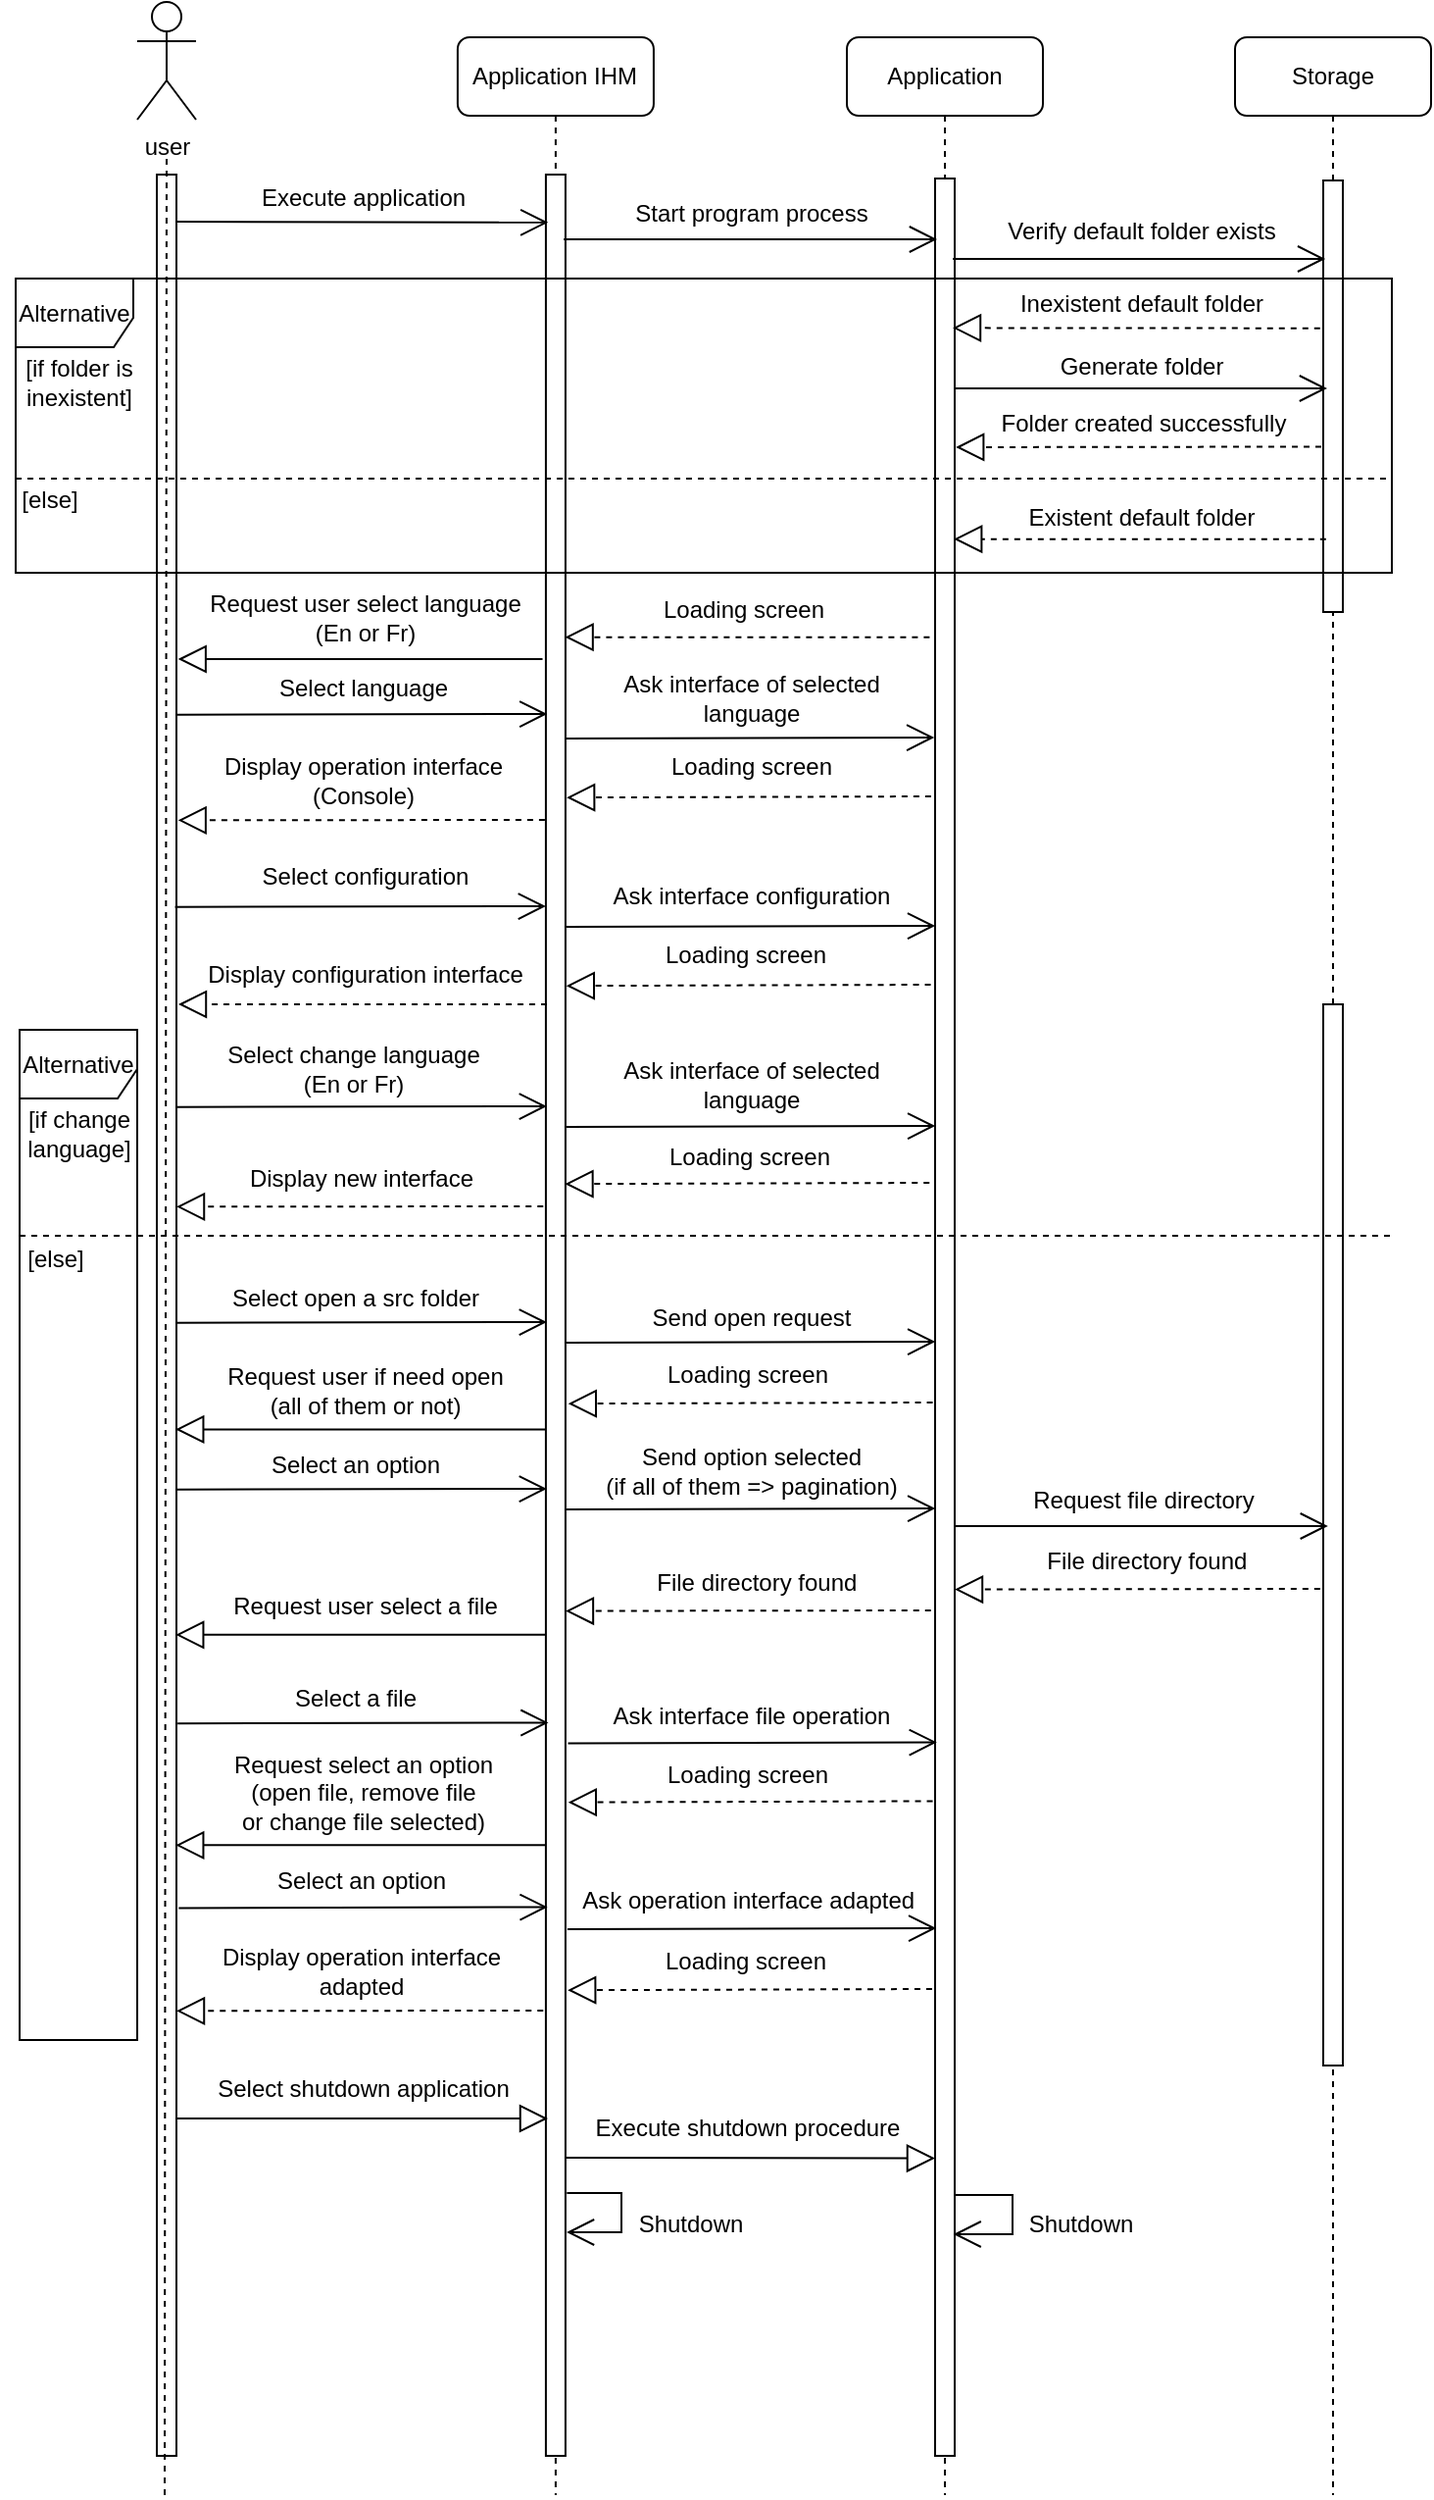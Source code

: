 <mxfile version="20.5.3" type="github">
  <diagram id="MyJDFgbNnC9lY3DK6d-x" name="Page-1">
    <mxGraphModel dx="665" dy="360" grid="1" gridSize="10" guides="1" tooltips="1" connect="1" arrows="1" fold="1" page="1" pageScale="1" pageWidth="413" pageHeight="291" math="0" shadow="0">
      <root>
        <mxCell id="0" />
        <mxCell id="1" parent="0" />
        <mxCell id="hzZ7OADZ9Wjstboydcab-127" value="&lt;span style=&quot;&quot;&gt;Application IHM&lt;/span&gt;" style="shape=umlLifeline;perimeter=lifelinePerimeter;whiteSpace=wrap;html=1;container=0;collapsible=0;recursiveResize=0;outlineConnect=0;rounded=1;" vertex="1" parent="1">
          <mxGeometry x="263.46" y="77" width="100" height="1253" as="geometry" />
        </mxCell>
        <mxCell id="hzZ7OADZ9Wjstboydcab-128" value="user" style="shape=umlActor;verticalLabelPosition=bottom;verticalAlign=top;html=1;rounded=1;" vertex="1" parent="1">
          <mxGeometry x="100" y="59" width="30" height="60" as="geometry" />
        </mxCell>
        <mxCell id="hzZ7OADZ9Wjstboydcab-129" value="&lt;span style=&quot;&quot;&gt;Application&lt;/span&gt;" style="shape=umlLifeline;perimeter=lifelinePerimeter;whiteSpace=wrap;html=1;container=0;collapsible=0;recursiveResize=0;outlineConnect=0;rounded=1;" vertex="1" parent="1">
          <mxGeometry x="462" y="77" width="100" height="1253" as="geometry" />
        </mxCell>
        <mxCell id="hzZ7OADZ9Wjstboydcab-130" value="&lt;span style=&quot;&quot;&gt;Storage&lt;/span&gt;" style="shape=umlLifeline;perimeter=lifelinePerimeter;whiteSpace=wrap;html=1;container=0;collapsible=0;recursiveResize=0;outlineConnect=0;rounded=1;" vertex="1" parent="1">
          <mxGeometry x="660" y="77" width="100" height="1253" as="geometry" />
        </mxCell>
        <mxCell id="hzZ7OADZ9Wjstboydcab-131" value="" style="html=1;points=[];perimeter=orthogonalPerimeter;rounded=0;glass=0;labelBackgroundColor=none;fillStyle=auto;" vertex="1" parent="1">
          <mxGeometry x="110" y="147" width="10" height="1163" as="geometry" />
        </mxCell>
        <mxCell id="hzZ7OADZ9Wjstboydcab-132" value="" style="html=1;points=[];perimeter=orthogonalPerimeter;rounded=0;glass=0;labelBackgroundColor=none;fillStyle=auto;" vertex="1" parent="1">
          <mxGeometry x="308.46" y="147" width="10" height="1163" as="geometry" />
        </mxCell>
        <mxCell id="hzZ7OADZ9Wjstboydcab-133" value="" style="html=1;points=[];perimeter=orthogonalPerimeter;rounded=0;glass=0;labelBackgroundColor=none;fillStyle=auto;" vertex="1" parent="1">
          <mxGeometry x="507" y="149" width="10" height="1161" as="geometry" />
        </mxCell>
        <mxCell id="hzZ7OADZ9Wjstboydcab-134" value="" style="html=1;points=[];perimeter=orthogonalPerimeter;rounded=0;glass=0;labelBackgroundColor=none;fillStyle=auto;" vertex="1" parent="1">
          <mxGeometry x="705" y="150" width="10" height="220" as="geometry" />
        </mxCell>
        <mxCell id="hzZ7OADZ9Wjstboydcab-135" value="" style="endArrow=none;dashed=1;html=1;rounded=1;" edge="1" parent="1">
          <mxGeometry width="50" height="50" relative="1" as="geometry">
            <mxPoint x="114" y="1330" as="sourcePoint" />
            <mxPoint x="115" y="137" as="targetPoint" />
          </mxGeometry>
        </mxCell>
        <mxCell id="hzZ7OADZ9Wjstboydcab-136" value="" style="html=1;points=[];perimeter=orthogonalPerimeter;rounded=0;glass=0;labelBackgroundColor=none;fillStyle=auto;" vertex="1" parent="1">
          <mxGeometry x="705" y="150" width="10" height="220" as="geometry" />
        </mxCell>
        <mxCell id="hzZ7OADZ9Wjstboydcab-137" value="" style="endArrow=block;dashed=1;endFill=0;endSize=12;html=1;rounded=1;exitX=-0.161;exitY=0.058;exitDx=0;exitDy=0;exitPerimeter=0;" edge="1" parent="1">
          <mxGeometry width="160" relative="1" as="geometry">
            <mxPoint x="703.39" y="225.35" as="sourcePoint" />
            <mxPoint x="516" y="225.17" as="targetPoint" />
          </mxGeometry>
        </mxCell>
        <mxCell id="hzZ7OADZ9Wjstboydcab-138" value="" style="endArrow=block;dashed=1;endFill=0;endSize=12;html=1;rounded=1;" edge="1" parent="1">
          <mxGeometry width="160" relative="1" as="geometry">
            <mxPoint x="504.21" y="382.82" as="sourcePoint" />
            <mxPoint x="318.29" y="382.82" as="targetPoint" />
          </mxGeometry>
        </mxCell>
        <mxCell id="hzZ7OADZ9Wjstboydcab-139" value="" style="endArrow=open;endFill=1;endSize=12;html=1;rounded=1;targetPerimeterSpacing=-4;sourcePerimeterSpacing=3;" edge="1" parent="1">
          <mxGeometry width="160" relative="1" as="geometry">
            <mxPoint x="517.0" y="256.0" as="sourcePoint" />
            <mxPoint x="707.0" y="256.0" as="targetPoint" />
          </mxGeometry>
        </mxCell>
        <mxCell id="hzZ7OADZ9Wjstboydcab-140" value="" style="endArrow=block;dashed=1;endFill=0;endSize=12;html=1;rounded=1;targetPerimeterSpacing=-4;sourcePerimeterSpacing=3;" edge="1" parent="1">
          <mxGeometry width="160" relative="1" as="geometry">
            <mxPoint x="706.42" y="332.83" as="sourcePoint" />
            <mxPoint x="516.587" y="332.83" as="targetPoint" />
          </mxGeometry>
        </mxCell>
        <mxCell id="hzZ7OADZ9Wjstboydcab-141" value="Execute application" style="text;html=1;align=center;verticalAlign=middle;resizable=0;points=[];autosize=1;strokeColor=none;fillColor=none;rounded=1;" vertex="1" parent="1">
          <mxGeometry x="150" y="144" width="130" height="30" as="geometry" />
        </mxCell>
        <mxCell id="hzZ7OADZ9Wjstboydcab-142" value="" style="endArrow=open;endFill=1;endSize=12;html=1;rounded=1;entryX=0.118;entryY=0.021;entryDx=0;entryDy=0;entryPerimeter=0;" edge="1" parent="1">
          <mxGeometry width="160" relative="1" as="geometry">
            <mxPoint x="120" y="171.0" as="sourcePoint" />
            <mxPoint x="309.64" y="171.423" as="targetPoint" />
          </mxGeometry>
        </mxCell>
        <mxCell id="hzZ7OADZ9Wjstboydcab-143" value="Start program process" style="text;html=1;align=center;verticalAlign=middle;resizable=0;points=[];autosize=1;strokeColor=none;fillColor=none;rounded=1;" vertex="1" parent="1">
          <mxGeometry x="343" y="152" width="140" height="30" as="geometry" />
        </mxCell>
        <mxCell id="hzZ7OADZ9Wjstboydcab-144" value="" style="endArrow=open;endFill=1;endSize=12;html=1;rounded=1;exitX=0.913;exitY=0.022;exitDx=0;exitDy=0;exitPerimeter=0;" edge="1" parent="1">
          <mxGeometry width="160" relative="1" as="geometry">
            <mxPoint x="317.59" y="180.016" as="sourcePoint" />
            <mxPoint x="508" y="180.0" as="targetPoint" />
          </mxGeometry>
        </mxCell>
        <mxCell id="hzZ7OADZ9Wjstboydcab-145" value="" style="endArrow=block;dashed=1;endFill=0;endSize=12;html=1;rounded=1;exitX=-0.125;exitY=0.144;exitDx=0;exitDy=0;exitPerimeter=0;" edge="1" parent="1">
          <mxGeometry width="160" relative="1" as="geometry">
            <mxPoint x="307.95" y="476.002" as="sourcePoint" />
            <mxPoint x="120.827" y="476.17" as="targetPoint" />
          </mxGeometry>
        </mxCell>
        <mxCell id="hzZ7OADZ9Wjstboydcab-146" value="Verify default folder exists" style="text;html=1;align=center;verticalAlign=middle;resizable=0;points=[];autosize=1;strokeColor=none;fillColor=none;rounded=1;" vertex="1" parent="1">
          <mxGeometry x="531.5" y="161" width="160" height="30" as="geometry" />
        </mxCell>
        <mxCell id="hzZ7OADZ9Wjstboydcab-147" value="Alternative" style="shape=umlFrame;whiteSpace=wrap;html=1;width=60;height=35;" vertex="1" parent="1">
          <mxGeometry x="38" y="200" width="702" height="150" as="geometry" />
        </mxCell>
        <mxCell id="hzZ7OADZ9Wjstboydcab-148" value="Loading screen" style="text;html=1;align=center;verticalAlign=middle;resizable=0;points=[];autosize=1;strokeColor=none;fillColor=none;rounded=1;" vertex="1" parent="1">
          <mxGeometry x="354.0" y="354" width="110" height="30" as="geometry" />
        </mxCell>
        <mxCell id="hzZ7OADZ9Wjstboydcab-149" value="[if folder is &lt;br&gt;inexistent]" style="text;html=1;align=center;verticalAlign=middle;resizable=0;points=[];autosize=1;strokeColor=none;fillColor=none;" vertex="1" parent="1">
          <mxGeometry x="30" y="233" width="80" height="40" as="geometry" />
        </mxCell>
        <mxCell id="hzZ7OADZ9Wjstboydcab-150" value="[else]" style="text;html=1;align=center;verticalAlign=middle;resizable=0;points=[];autosize=1;strokeColor=none;fillColor=none;" vertex="1" parent="1">
          <mxGeometry x="30" y="298" width="50" height="30" as="geometry" />
        </mxCell>
        <mxCell id="hzZ7OADZ9Wjstboydcab-151" value="Inexistent default folder" style="text;html=1;align=center;verticalAlign=middle;resizable=0;points=[];autosize=1;strokeColor=none;fillColor=none;rounded=1;" vertex="1" parent="1">
          <mxGeometry x="537.0" y="198.17" width="150" height="30" as="geometry" />
        </mxCell>
        <mxCell id="hzZ7OADZ9Wjstboydcab-152" value="" style="line;strokeWidth=1;fillColor=none;align=left;verticalAlign=middle;spacingTop=-1;spacingLeft=3;spacingRight=3;rotatable=0;labelPosition=right;points=[];portConstraint=eastwest;dashed=1;" vertex="1" parent="1">
          <mxGeometry x="38" y="298" width="700" height="8" as="geometry" />
        </mxCell>
        <mxCell id="hzZ7OADZ9Wjstboydcab-153" value="Generate folder" style="text;html=1;align=center;verticalAlign=middle;resizable=0;points=[];autosize=1;strokeColor=none;fillColor=none;rounded=1;" vertex="1" parent="1">
          <mxGeometry x="557.42" y="230" width="110" height="30" as="geometry" />
        </mxCell>
        <mxCell id="hzZ7OADZ9Wjstboydcab-154" value="Existent default folder" style="text;html=1;align=center;verticalAlign=middle;resizable=0;points=[];autosize=1;strokeColor=none;fillColor=none;rounded=1;" vertex="1" parent="1">
          <mxGeometry x="541.5" y="307" width="140" height="30" as="geometry" />
        </mxCell>
        <mxCell id="hzZ7OADZ9Wjstboydcab-155" value="Display operation interface&lt;br&gt;(Console)" style="text;html=1;align=center;verticalAlign=middle;resizable=0;points=[];autosize=1;strokeColor=none;fillColor=none;rounded=1;" vertex="1" parent="1">
          <mxGeometry x="130" y="436" width="170" height="40" as="geometry" />
        </mxCell>
        <mxCell id="hzZ7OADZ9Wjstboydcab-156" value="" style="endArrow=open;endFill=1;endSize=12;html=1;rounded=1;targetPerimeterSpacing=-4;sourcePerimeterSpacing=3;" edge="1" parent="1">
          <mxGeometry width="160" relative="1" as="geometry">
            <mxPoint x="516.08" y="190" as="sourcePoint" />
            <mxPoint x="706.08" y="190" as="targetPoint" />
          </mxGeometry>
        </mxCell>
        <mxCell id="hzZ7OADZ9Wjstboydcab-157" value="" style="endArrow=block;dashed=1;endFill=0;endSize=12;html=1;rounded=1;targetPerimeterSpacing=-4;sourcePerimeterSpacing=3;exitX=-0.099;exitY=0.603;exitDx=0;exitDy=0;exitPerimeter=0;" edge="1" parent="1">
          <mxGeometry width="160" relative="1" as="geometry">
            <mxPoint x="704.01" y="285.72" as="sourcePoint" />
            <mxPoint x="517.587" y="286" as="targetPoint" />
          </mxGeometry>
        </mxCell>
        <mxCell id="hzZ7OADZ9Wjstboydcab-158" value="Folder created successfully" style="text;html=1;align=center;verticalAlign=middle;resizable=0;points=[];autosize=1;strokeColor=none;fillColor=none;rounded=1;" vertex="1" parent="1">
          <mxGeometry x="527.5" y="259.0" width="170" height="30" as="geometry" />
        </mxCell>
        <mxCell id="hzZ7OADZ9Wjstboydcab-159" value="Request user select language&lt;br&gt;(En or Fr)" style="text;html=1;align=center;verticalAlign=middle;resizable=0;points=[];autosize=1;strokeColor=none;fillColor=none;rounded=1;" vertex="1" parent="1">
          <mxGeometry x="125.83" y="353" width="180" height="40" as="geometry" />
        </mxCell>
        <mxCell id="hzZ7OADZ9Wjstboydcab-160" value="" style="endArrow=block;endFill=0;endSize=12;html=1;rounded=1;" edge="1" parent="1">
          <mxGeometry width="160" relative="1" as="geometry">
            <mxPoint x="306.75" y="394.0" as="sourcePoint" />
            <mxPoint x="120.83" y="394.0" as="targetPoint" />
          </mxGeometry>
        </mxCell>
        <mxCell id="hzZ7OADZ9Wjstboydcab-161" value="Select language" style="text;html=1;align=center;verticalAlign=middle;resizable=0;points=[];autosize=1;strokeColor=none;fillColor=none;rounded=1;" vertex="1" parent="1">
          <mxGeometry x="160" y="394" width="110" height="30" as="geometry" />
        </mxCell>
        <mxCell id="hzZ7OADZ9Wjstboydcab-162" value="" style="endArrow=open;endFill=1;endSize=12;html=1;rounded=1;entryX=0.071;entryY=0.165;entryDx=0;entryDy=0;entryPerimeter=0;" edge="1" parent="1">
          <mxGeometry width="160" relative="1" as="geometry">
            <mxPoint x="120" y="422.38" as="sourcePoint" />
            <mxPoint x="309.17" y="422" as="targetPoint" />
          </mxGeometry>
        </mxCell>
        <mxCell id="hzZ7OADZ9Wjstboydcab-163" value="Loading screen" style="text;html=1;align=center;verticalAlign=middle;resizable=0;points=[];autosize=1;strokeColor=none;fillColor=none;rounded=1;" vertex="1" parent="1">
          <mxGeometry x="357.83" y="434" width="110" height="30" as="geometry" />
        </mxCell>
        <mxCell id="hzZ7OADZ9Wjstboydcab-164" value="" style="endArrow=block;dashed=1;endFill=0;endSize=12;html=1;rounded=1;exitX=-0.211;exitY=0.186;exitDx=0;exitDy=0;exitPerimeter=0;" edge="1" parent="1">
          <mxGeometry width="160" relative="1" as="geometry">
            <mxPoint x="504.95" y="463.998" as="sourcePoint" />
            <mxPoint x="319.06" y="464.59" as="targetPoint" />
          </mxGeometry>
        </mxCell>
        <mxCell id="hzZ7OADZ9Wjstboydcab-165" value="" style="endArrow=open;endFill=1;endSize=12;html=1;rounded=1;entryX=-0.083;entryY=0.173;entryDx=0;entryDy=0;entryPerimeter=0;" edge="1" parent="1">
          <mxGeometry width="160" relative="1" as="geometry">
            <mxPoint x="318.46" y="434.56" as="sourcePoint" />
            <mxPoint x="506.63" y="434.004" as="targetPoint" />
          </mxGeometry>
        </mxCell>
        <mxCell id="hzZ7OADZ9Wjstboydcab-166" value="Ask interface of selected &lt;br&gt;language" style="text;html=1;align=center;verticalAlign=middle;resizable=0;points=[];autosize=1;strokeColor=none;fillColor=none;rounded=1;" vertex="1" parent="1">
          <mxGeometry x="337.83" y="394" width="150" height="40" as="geometry" />
        </mxCell>
        <mxCell id="hzZ7OADZ9Wjstboydcab-175" value="Loading screen" style="text;html=1;align=center;verticalAlign=middle;resizable=0;points=[];autosize=1;strokeColor=none;fillColor=none;rounded=1;" vertex="1" parent="1">
          <mxGeometry x="355.25" y="530" width="110" height="30" as="geometry" />
        </mxCell>
        <mxCell id="hzZ7OADZ9Wjstboydcab-176" value="" style="endArrow=block;dashed=1;endFill=0;endSize=12;html=1;rounded=1;exitX=-0.211;exitY=0.186;exitDx=0;exitDy=0;exitPerimeter=0;" edge="1" parent="1">
          <mxGeometry width="160" relative="1" as="geometry">
            <mxPoint x="504.78" y="559.998" as="sourcePoint" />
            <mxPoint x="318.89" y="560.59" as="targetPoint" />
          </mxGeometry>
        </mxCell>
        <mxCell id="hzZ7OADZ9Wjstboydcab-177" value="Select configuration" style="text;html=1;align=center;verticalAlign=middle;resizable=0;points=[];autosize=1;strokeColor=none;fillColor=none;rounded=1;" vertex="1" parent="1">
          <mxGeometry x="150.83" y="490" width="130" height="30" as="geometry" />
        </mxCell>
        <mxCell id="hzZ7OADZ9Wjstboydcab-178" value="" style="endArrow=open;endFill=1;endSize=12;html=1;rounded=1;entryX=0.071;entryY=0.165;entryDx=0;entryDy=0;entryPerimeter=0;" edge="1" parent="1">
          <mxGeometry width="160" relative="1" as="geometry">
            <mxPoint x="119.29" y="520.38" as="sourcePoint" />
            <mxPoint x="308.46" y="520" as="targetPoint" />
          </mxGeometry>
        </mxCell>
        <mxCell id="hzZ7OADZ9Wjstboydcab-179" value="Display configuration&amp;nbsp;interface" style="text;html=1;align=center;verticalAlign=middle;resizable=0;points=[];autosize=1;strokeColor=none;fillColor=none;rounded=1;" vertex="1" parent="1">
          <mxGeometry x="125.83" y="540" width="180" height="30" as="geometry" />
        </mxCell>
        <mxCell id="hzZ7OADZ9Wjstboydcab-180" value="" style="endArrow=block;dashed=1;endFill=0;endSize=12;html=1;rounded=1;" edge="1" parent="1">
          <mxGeometry width="160" relative="1" as="geometry">
            <mxPoint x="309" y="570" as="sourcePoint" />
            <mxPoint x="120.987" y="570" as="targetPoint" />
          </mxGeometry>
        </mxCell>
        <mxCell id="hzZ7OADZ9Wjstboydcab-181" value="" style="endArrow=open;endFill=1;endSize=12;html=1;rounded=1;entryX=-0.083;entryY=0.173;entryDx=0;entryDy=0;entryPerimeter=0;" edge="1" parent="1">
          <mxGeometry width="160" relative="1" as="geometry">
            <mxPoint x="318.91" y="530.56" as="sourcePoint" />
            <mxPoint x="507.08" y="530.004" as="targetPoint" />
          </mxGeometry>
        </mxCell>
        <mxCell id="hzZ7OADZ9Wjstboydcab-182" value="Ask interface configuration" style="text;html=1;align=center;verticalAlign=middle;resizable=0;points=[];autosize=1;strokeColor=none;fillColor=none;rounded=1;" vertex="1" parent="1">
          <mxGeometry x="332.83" y="500" width="160" height="30" as="geometry" />
        </mxCell>
        <mxCell id="hzZ7OADZ9Wjstboydcab-183" value="" style="endArrow=block;endFill=0;endSize=12;html=1;rounded=1;entryX=-0.002;entryY=0.916;entryDx=0;entryDy=0;entryPerimeter=0;" edge="1" parent="1">
          <mxGeometry width="160" relative="1" as="geometry">
            <mxPoint x="318.25" y="1158.0" as="sourcePoint" />
            <mxPoint x="506.98" y="1158.276" as="targetPoint" />
          </mxGeometry>
        </mxCell>
        <mxCell id="hzZ7OADZ9Wjstboydcab-184" value="" style="endArrow=block;endFill=0;endSize=12;html=1;rounded=1;" edge="1" parent="1">
          <mxGeometry width="160" relative="1" as="geometry">
            <mxPoint x="120.0" y="1138.0" as="sourcePoint" />
            <mxPoint x="309.5" y="1138.0" as="targetPoint" />
          </mxGeometry>
        </mxCell>
        <mxCell id="hzZ7OADZ9Wjstboydcab-185" value="Execute shutdown procedure" style="text;html=1;align=center;verticalAlign=middle;resizable=0;points=[];autosize=1;strokeColor=none;fillColor=none;rounded=1;" vertex="1" parent="1">
          <mxGeometry x="321.25" y="1128" width="180" height="30" as="geometry" />
        </mxCell>
        <mxCell id="hzZ7OADZ9Wjstboydcab-186" value="Shutdown" style="text;html=1;align=center;verticalAlign=middle;resizable=0;points=[];autosize=1;strokeColor=none;fillColor=none;rounded=1;" vertex="1" parent="1">
          <mxGeometry x="342.41" y="1177" width="80" height="30" as="geometry" />
        </mxCell>
        <mxCell id="hzZ7OADZ9Wjstboydcab-187" value="" style="endArrow=open;endFill=1;endSize=12;html=1;rounded=0;" edge="1" parent="1">
          <mxGeometry width="160" relative="1" as="geometry">
            <mxPoint x="516.5" y="1177" as="sourcePoint" />
            <mxPoint x="516.31" y="1197" as="targetPoint" />
            <Array as="points">
              <mxPoint x="546.5" y="1177" />
              <mxPoint x="546.5" y="1197" />
            </Array>
          </mxGeometry>
        </mxCell>
        <mxCell id="hzZ7OADZ9Wjstboydcab-188" value="Shutdown" style="text;html=1;align=center;verticalAlign=middle;resizable=0;points=[];autosize=1;strokeColor=none;fillColor=none;rounded=1;" vertex="1" parent="1">
          <mxGeometry x="541.08" y="1177" width="80" height="30" as="geometry" />
        </mxCell>
        <mxCell id="hzZ7OADZ9Wjstboydcab-189" value="Select shutdown application" style="text;html=1;align=center;verticalAlign=middle;resizable=0;points=[];autosize=1;strokeColor=none;fillColor=none;rounded=1;" vertex="1" parent="1">
          <mxGeometry x="130" y="1108" width="170" height="30" as="geometry" />
        </mxCell>
        <mxCell id="hzZ7OADZ9Wjstboydcab-190" value="" style="endArrow=open;endFill=1;endSize=12;html=1;rounded=0;" edge="1" parent="1">
          <mxGeometry width="160" relative="1" as="geometry">
            <mxPoint x="319.17" y="1176.0" as="sourcePoint" />
            <mxPoint x="319.003" y="1196.0" as="targetPoint" />
            <Array as="points">
              <mxPoint x="347" y="1176" />
              <mxPoint x="347" y="1196" />
            </Array>
          </mxGeometry>
        </mxCell>
        <mxCell id="hzZ7OADZ9Wjstboydcab-191" value="" style="html=1;points=[];perimeter=orthogonalPerimeter;rounded=0;glass=0;labelBackgroundColor=none;fillStyle=auto;" vertex="1" parent="1">
          <mxGeometry x="705" y="570" width="10" height="541" as="geometry" />
        </mxCell>
        <mxCell id="hzZ7OADZ9Wjstboydcab-193" value="Alternative" style="shape=umlFrame;whiteSpace=wrap;html=1;width=60;height=35;" vertex="1" parent="1">
          <mxGeometry x="40" y="583" width="60" height="515" as="geometry" />
        </mxCell>
        <mxCell id="hzZ7OADZ9Wjstboydcab-194" value="" style="line;strokeWidth=1;fillColor=none;align=left;verticalAlign=middle;spacingTop=-1;spacingLeft=3;spacingRight=3;rotatable=0;labelPosition=right;points=[];portConstraint=eastwest;dashed=1;" vertex="1" parent="1">
          <mxGeometry x="40" y="684" width="700" height="8" as="geometry" />
        </mxCell>
        <mxCell id="hzZ7OADZ9Wjstboydcab-198" value="Select change language&lt;br&gt;(En or Fr)" style="text;html=1;align=center;verticalAlign=middle;resizable=0;points=[];autosize=1;strokeColor=none;fillColor=none;rounded=1;" vertex="1" parent="1">
          <mxGeometry x="135" y="583" width="150" height="40" as="geometry" />
        </mxCell>
        <mxCell id="hzZ7OADZ9Wjstboydcab-199" value="" style="endArrow=open;endFill=1;endSize=12;html=1;rounded=1;entryX=0.071;entryY=0.165;entryDx=0;entryDy=0;entryPerimeter=0;" edge="1" parent="1">
          <mxGeometry width="160" relative="1" as="geometry">
            <mxPoint x="119.79" y="622.38" as="sourcePoint" />
            <mxPoint x="308.96" y="622" as="targetPoint" />
          </mxGeometry>
        </mxCell>
        <mxCell id="hzZ7OADZ9Wjstboydcab-202" value="" style="endArrow=open;endFill=1;endSize=12;html=1;rounded=1;entryX=-0.083;entryY=0.173;entryDx=0;entryDy=0;entryPerimeter=0;" edge="1" parent="1">
          <mxGeometry width="160" relative="1" as="geometry">
            <mxPoint x="318.96" y="632.56" as="sourcePoint" />
            <mxPoint x="507.13" y="632.004" as="targetPoint" />
          </mxGeometry>
        </mxCell>
        <mxCell id="hzZ7OADZ9Wjstboydcab-206" value="Select open a src folder" style="text;html=1;align=center;verticalAlign=middle;resizable=0;points=[];autosize=1;strokeColor=none;fillColor=none;rounded=1;" vertex="1" parent="1">
          <mxGeometry x="135.5" y="705" width="150" height="30" as="geometry" />
        </mxCell>
        <mxCell id="hzZ7OADZ9Wjstboydcab-207" value="" style="endArrow=open;endFill=1;endSize=12;html=1;rounded=1;entryX=0.071;entryY=0.165;entryDx=0;entryDy=0;entryPerimeter=0;" edge="1" parent="1">
          <mxGeometry width="160" relative="1" as="geometry">
            <mxPoint x="119.79" y="732.38" as="sourcePoint" />
            <mxPoint x="308.96" y="732" as="targetPoint" />
          </mxGeometry>
        </mxCell>
        <mxCell id="hzZ7OADZ9Wjstboydcab-208" value="Request user if need open&lt;br&gt;(all of them or not)" style="text;html=1;align=center;verticalAlign=middle;resizable=0;points=[];autosize=1;strokeColor=none;fillColor=none;rounded=1;" vertex="1" parent="1">
          <mxGeometry x="136.08" y="747" width="160" height="40" as="geometry" />
        </mxCell>
        <mxCell id="hzZ7OADZ9Wjstboydcab-209" value="" style="endArrow=block;endFill=0;endSize=12;html=1;rounded=1;" edge="1" parent="1">
          <mxGeometry width="160" relative="1" as="geometry">
            <mxPoint x="308.46" y="786.7" as="sourcePoint" />
            <mxPoint x="119.607" y="786.7" as="targetPoint" />
          </mxGeometry>
        </mxCell>
        <mxCell id="hzZ7OADZ9Wjstboydcab-210" value="" style="endArrow=open;endFill=1;endSize=12;html=1;rounded=1;entryX=-0.083;entryY=0.173;entryDx=0;entryDy=0;entryPerimeter=0;" edge="1" parent="1">
          <mxGeometry width="160" relative="1" as="geometry">
            <mxPoint x="318.96" y="742.56" as="sourcePoint" />
            <mxPoint x="507.13" y="742.004" as="targetPoint" />
          </mxGeometry>
        </mxCell>
        <mxCell id="hzZ7OADZ9Wjstboydcab-211" value="Send open request" style="text;html=1;align=center;verticalAlign=middle;resizable=0;points=[];autosize=1;strokeColor=none;fillColor=none;rounded=1;" vertex="1" parent="1">
          <mxGeometry x="353.33" y="714.5" width="120" height="30" as="geometry" />
        </mxCell>
        <mxCell id="hzZ7OADZ9Wjstboydcab-212" value="Loading screen" style="text;html=1;align=center;verticalAlign=middle;resizable=0;points=[];autosize=1;strokeColor=none;fillColor=none;rounded=1;" vertex="1" parent="1">
          <mxGeometry x="355.58" y="744" width="110" height="30" as="geometry" />
        </mxCell>
        <mxCell id="hzZ7OADZ9Wjstboydcab-213" value="" style="endArrow=block;dashed=1;endFill=0;endSize=12;html=1;rounded=1;exitX=-0.211;exitY=0.186;exitDx=0;exitDy=0;exitPerimeter=0;" edge="1" parent="1">
          <mxGeometry width="160" relative="1" as="geometry">
            <mxPoint x="505.78" y="772.998" as="sourcePoint" />
            <mxPoint x="319.89" y="773.59" as="targetPoint" />
          </mxGeometry>
        </mxCell>
        <mxCell id="hzZ7OADZ9Wjstboydcab-214" value="Select an option" style="text;html=1;align=center;verticalAlign=middle;resizable=0;points=[];autosize=1;strokeColor=none;fillColor=none;rounded=1;" vertex="1" parent="1">
          <mxGeometry x="155.5" y="790" width="110" height="30" as="geometry" />
        </mxCell>
        <mxCell id="hzZ7OADZ9Wjstboydcab-215" value="" style="endArrow=open;endFill=1;endSize=12;html=1;rounded=1;entryX=0.071;entryY=0.165;entryDx=0;entryDy=0;entryPerimeter=0;" edge="1" parent="1">
          <mxGeometry width="160" relative="1" as="geometry">
            <mxPoint x="119.79" y="817.38" as="sourcePoint" />
            <mxPoint x="308.96" y="817" as="targetPoint" />
          </mxGeometry>
        </mxCell>
        <mxCell id="hzZ7OADZ9Wjstboydcab-216" value="Request user select a file" style="text;html=1;align=center;verticalAlign=middle;resizable=0;points=[];autosize=1;strokeColor=none;fillColor=none;rounded=1;" vertex="1" parent="1">
          <mxGeometry x="136.08" y="861.73" width="160" height="30" as="geometry" />
        </mxCell>
        <mxCell id="hzZ7OADZ9Wjstboydcab-217" value="" style="endArrow=block;endFill=0;endSize=12;html=1;rounded=1;" edge="1" parent="1">
          <mxGeometry width="160" relative="1" as="geometry">
            <mxPoint x="308.46" y="891.43" as="sourcePoint" />
            <mxPoint x="119.607" y="891.43" as="targetPoint" />
          </mxGeometry>
        </mxCell>
        <mxCell id="hzZ7OADZ9Wjstboydcab-218" value="" style="endArrow=open;endFill=1;endSize=12;html=1;rounded=1;entryX=-0.083;entryY=0.173;entryDx=0;entryDy=0;entryPerimeter=0;" edge="1" parent="1">
          <mxGeometry width="160" relative="1" as="geometry">
            <mxPoint x="318.96" y="827.56" as="sourcePoint" />
            <mxPoint x="507.13" y="827.004" as="targetPoint" />
          </mxGeometry>
        </mxCell>
        <mxCell id="hzZ7OADZ9Wjstboydcab-219" value="Send option selected&lt;br&gt;(if all of them =&amp;gt; pagination)" style="text;html=1;align=center;verticalAlign=middle;resizable=0;points=[];autosize=1;strokeColor=none;fillColor=none;rounded=1;" vertex="1" parent="1">
          <mxGeometry x="328.33" y="787.5" width="170" height="40" as="geometry" />
        </mxCell>
        <mxCell id="hzZ7OADZ9Wjstboydcab-220" value="" style="endArrow=open;endFill=1;endSize=12;html=1;rounded=1;targetPerimeterSpacing=-4;sourcePerimeterSpacing=3;" edge="1" parent="1">
          <mxGeometry width="160" relative="1" as="geometry">
            <mxPoint x="517.42" y="836" as="sourcePoint" />
            <mxPoint x="707.42" y="836" as="targetPoint" />
          </mxGeometry>
        </mxCell>
        <mxCell id="hzZ7OADZ9Wjstboydcab-221" value="Request file directory" style="text;html=1;align=center;verticalAlign=middle;resizable=0;points=[];autosize=1;strokeColor=none;fillColor=none;rounded=1;" vertex="1" parent="1">
          <mxGeometry x="542.84" y="808" width="140" height="30" as="geometry" />
        </mxCell>
        <mxCell id="hzZ7OADZ9Wjstboydcab-222" value="" style="endArrow=block;dashed=1;endFill=0;endSize=12;html=1;rounded=1;targetPerimeterSpacing=-4;sourcePerimeterSpacing=3;exitX=-0.099;exitY=0.603;exitDx=0;exitDy=0;exitPerimeter=0;" edge="1" parent="1">
          <mxGeometry width="160" relative="1" as="geometry">
            <mxPoint x="703.42" y="868.0" as="sourcePoint" />
            <mxPoint x="516.997" y="868.28" as="targetPoint" />
          </mxGeometry>
        </mxCell>
        <mxCell id="hzZ7OADZ9Wjstboydcab-223" value="&amp;nbsp;File directory found&lt;br&gt;" style="text;html=1;align=center;verticalAlign=middle;resizable=0;points=[];autosize=1;strokeColor=none;fillColor=none;rounded=1;" vertex="1" parent="1">
          <mxGeometry x="547.84" y="839" width="130" height="30" as="geometry" />
        </mxCell>
        <mxCell id="hzZ7OADZ9Wjstboydcab-224" value="" style="endArrow=block;dashed=1;endFill=0;endSize=12;html=1;rounded=1;targetPerimeterSpacing=-4;sourcePerimeterSpacing=3;exitX=-0.099;exitY=0.603;exitDx=0;exitDy=0;exitPerimeter=0;" edge="1" parent="1">
          <mxGeometry width="160" relative="1" as="geometry">
            <mxPoint x="504.88" y="879" as="sourcePoint" />
            <mxPoint x="318.457" y="879.28" as="targetPoint" />
          </mxGeometry>
        </mxCell>
        <mxCell id="hzZ7OADZ9Wjstboydcab-225" value="&amp;nbsp;File directory found&lt;br&gt;" style="text;html=1;align=center;verticalAlign=middle;resizable=0;points=[];autosize=1;strokeColor=none;fillColor=none;rounded=1;" vertex="1" parent="1">
          <mxGeometry x="349.3" y="850" width="130" height="30" as="geometry" />
        </mxCell>
        <mxCell id="hzZ7OADZ9Wjstboydcab-226" value="Select a file" style="text;html=1;align=center;verticalAlign=middle;resizable=0;points=[];autosize=1;strokeColor=none;fillColor=none;rounded=1;" vertex="1" parent="1">
          <mxGeometry x="166.29" y="909.23" width="90" height="30" as="geometry" />
        </mxCell>
        <mxCell id="hzZ7OADZ9Wjstboydcab-227" value="" style="endArrow=open;endFill=1;endSize=12;html=1;rounded=1;entryX=0.071;entryY=0.165;entryDx=0;entryDy=0;entryPerimeter=0;" edge="1" parent="1">
          <mxGeometry width="160" relative="1" as="geometry">
            <mxPoint x="120.58" y="936.61" as="sourcePoint" />
            <mxPoint x="309.75" y="936.23" as="targetPoint" />
          </mxGeometry>
        </mxCell>
        <mxCell id="hzZ7OADZ9Wjstboydcab-228" value="" style="endArrow=open;endFill=1;endSize=12;html=1;rounded=1;entryX=-0.083;entryY=0.173;entryDx=0;entryDy=0;entryPerimeter=0;" edge="1" parent="1">
          <mxGeometry width="160" relative="1" as="geometry">
            <mxPoint x="319.75" y="946.79" as="sourcePoint" />
            <mxPoint x="507.92" y="946.234" as="targetPoint" />
          </mxGeometry>
        </mxCell>
        <mxCell id="hzZ7OADZ9Wjstboydcab-229" value="Ask interface file operation" style="text;html=1;align=center;verticalAlign=middle;resizable=0;points=[];autosize=1;strokeColor=none;fillColor=none;rounded=1;" vertex="1" parent="1">
          <mxGeometry x="332.83" y="918.23" width="160" height="30" as="geometry" />
        </mxCell>
        <mxCell id="hzZ7OADZ9Wjstboydcab-230" value="Loading screen" style="text;html=1;align=center;verticalAlign=middle;resizable=0;points=[];autosize=1;strokeColor=none;fillColor=none;rounded=1;" vertex="1" parent="1">
          <mxGeometry x="355.58" y="948.23" width="110" height="30" as="geometry" />
        </mxCell>
        <mxCell id="hzZ7OADZ9Wjstboydcab-231" value="" style="endArrow=block;dashed=1;endFill=0;endSize=12;html=1;rounded=1;exitX=-0.211;exitY=0.186;exitDx=0;exitDy=0;exitPerimeter=0;" edge="1" parent="1">
          <mxGeometry width="160" relative="1" as="geometry">
            <mxPoint x="505.78" y="976.228" as="sourcePoint" />
            <mxPoint x="319.89" y="976.82" as="targetPoint" />
          </mxGeometry>
        </mxCell>
        <mxCell id="hzZ7OADZ9Wjstboydcab-232" value="Request select an option&lt;br&gt;(open file, remove file &lt;br&gt;or change file selected)" style="text;html=1;align=center;verticalAlign=middle;resizable=0;points=[];autosize=1;strokeColor=none;fillColor=none;rounded=1;" vertex="1" parent="1">
          <mxGeometry x="135" y="942.23" width="160" height="60" as="geometry" />
        </mxCell>
        <mxCell id="hzZ7OADZ9Wjstboydcab-233" value="" style="endArrow=block;endFill=0;endSize=12;html=1;rounded=1;" edge="1" parent="1">
          <mxGeometry width="160" relative="1" as="geometry">
            <mxPoint x="308.46" y="998.67" as="sourcePoint" />
            <mxPoint x="119.607" y="998.67" as="targetPoint" />
          </mxGeometry>
        </mxCell>
        <mxCell id="hzZ7OADZ9Wjstboydcab-234" value="" style="endArrow=open;endFill=1;endSize=12;html=1;rounded=1;entryX=-0.083;entryY=0.173;entryDx=0;entryDy=0;entryPerimeter=0;" edge="1" parent="1">
          <mxGeometry width="160" relative="1" as="geometry">
            <mxPoint x="121.16" y="1030.79" as="sourcePoint" />
            <mxPoint x="309.33" y="1030.234" as="targetPoint" />
          </mxGeometry>
        </mxCell>
        <mxCell id="hzZ7OADZ9Wjstboydcab-235" value="Select an option" style="text;html=1;align=center;verticalAlign=middle;resizable=0;points=[];autosize=1;strokeColor=none;fillColor=none;rounded=1;" vertex="1" parent="1">
          <mxGeometry x="159.24" y="1002.23" width="110" height="30" as="geometry" />
        </mxCell>
        <mxCell id="hzZ7OADZ9Wjstboydcab-236" value="" style="endArrow=open;endFill=1;endSize=12;html=1;rounded=1;entryX=-0.083;entryY=0.173;entryDx=0;entryDy=0;entryPerimeter=0;" edge="1" parent="1">
          <mxGeometry width="160" relative="1" as="geometry">
            <mxPoint x="319.45" y="1041.56" as="sourcePoint" />
            <mxPoint x="507.62" y="1041.004" as="targetPoint" />
          </mxGeometry>
        </mxCell>
        <mxCell id="hzZ7OADZ9Wjstboydcab-237" value="Ask operation interface adapted&amp;nbsp;" style="text;html=1;align=center;verticalAlign=middle;resizable=0;points=[];autosize=1;strokeColor=none;fillColor=none;rounded=1;" vertex="1" parent="1">
          <mxGeometry x="312.53" y="1012" width="200" height="30" as="geometry" />
        </mxCell>
        <mxCell id="hzZ7OADZ9Wjstboydcab-238" value="Loading screen" style="text;html=1;align=center;verticalAlign=middle;resizable=0;points=[];autosize=1;strokeColor=none;fillColor=none;rounded=1;" vertex="1" parent="1">
          <mxGeometry x="355.28" y="1043" width="110" height="30" as="geometry" />
        </mxCell>
        <mxCell id="hzZ7OADZ9Wjstboydcab-239" value="" style="endArrow=block;dashed=1;endFill=0;endSize=12;html=1;rounded=1;exitX=-0.211;exitY=0.186;exitDx=0;exitDy=0;exitPerimeter=0;" edge="1" parent="1">
          <mxGeometry width="160" relative="1" as="geometry">
            <mxPoint x="505.48" y="1071.998" as="sourcePoint" />
            <mxPoint x="319.59" y="1072.59" as="targetPoint" />
          </mxGeometry>
        </mxCell>
        <mxCell id="hzZ7OADZ9Wjstboydcab-240" value="" style="endArrow=block;dashed=1;endFill=0;endSize=12;html=1;rounded=1;exitX=-0.125;exitY=0.144;exitDx=0;exitDy=0;exitPerimeter=0;" edge="1" parent="1">
          <mxGeometry width="160" relative="1" as="geometry">
            <mxPoint x="307.12" y="1083.002" as="sourcePoint" />
            <mxPoint x="119.997" y="1083.17" as="targetPoint" />
          </mxGeometry>
        </mxCell>
        <mxCell id="hzZ7OADZ9Wjstboydcab-241" value="Display operation interface &lt;br&gt;adapted" style="text;html=1;align=center;verticalAlign=middle;resizable=0;points=[];autosize=1;strokeColor=none;fillColor=none;rounded=1;" vertex="1" parent="1">
          <mxGeometry x="129.17" y="1043" width="170" height="40" as="geometry" />
        </mxCell>
        <mxCell id="hzZ7OADZ9Wjstboydcab-242" value="[if change&lt;br&gt;language]" style="text;html=1;align=center;verticalAlign=middle;resizable=0;points=[];autosize=1;strokeColor=none;fillColor=none;" vertex="1" parent="1">
          <mxGeometry x="30" y="616" width="80" height="40" as="geometry" />
        </mxCell>
        <mxCell id="hzZ7OADZ9Wjstboydcab-243" value="[else]" style="text;html=1;align=center;verticalAlign=middle;resizable=0;points=[];autosize=1;strokeColor=none;fillColor=none;" vertex="1" parent="1">
          <mxGeometry x="33" y="684.5" width="50" height="30" as="geometry" />
        </mxCell>
        <mxCell id="hzZ7OADZ9Wjstboydcab-249" value="Ask interface of selected &lt;br&gt;language" style="text;html=1;align=center;verticalAlign=middle;resizable=0;points=[];autosize=1;strokeColor=none;fillColor=none;rounded=1;" vertex="1" parent="1">
          <mxGeometry x="337.83" y="591" width="150" height="40" as="geometry" />
        </mxCell>
        <mxCell id="hzZ7OADZ9Wjstboydcab-250" value="" style="endArrow=block;dashed=1;endFill=0;endSize=12;html=1;rounded=1;exitX=-0.125;exitY=0.144;exitDx=0;exitDy=0;exitPerimeter=0;" edge="1" parent="1">
          <mxGeometry width="160" relative="1" as="geometry">
            <mxPoint x="307.12" y="673.002" as="sourcePoint" />
            <mxPoint x="119.997" y="673.17" as="targetPoint" />
          </mxGeometry>
        </mxCell>
        <mxCell id="hzZ7OADZ9Wjstboydcab-251" value="Display new interface" style="text;html=1;align=center;verticalAlign=middle;resizable=0;points=[];autosize=1;strokeColor=none;fillColor=none;rounded=1;" vertex="1" parent="1">
          <mxGeometry x="144.17" y="644" width="140" height="30" as="geometry" />
        </mxCell>
        <mxCell id="hzZ7OADZ9Wjstboydcab-252" value="Loading screen" style="text;html=1;align=center;verticalAlign=middle;resizable=0;points=[];autosize=1;strokeColor=none;fillColor=none;rounded=1;" vertex="1" parent="1">
          <mxGeometry x="357" y="633" width="110" height="30" as="geometry" />
        </mxCell>
        <mxCell id="hzZ7OADZ9Wjstboydcab-253" value="" style="endArrow=block;dashed=1;endFill=0;endSize=12;html=1;rounded=1;exitX=-0.211;exitY=0.186;exitDx=0;exitDy=0;exitPerimeter=0;" edge="1" parent="1">
          <mxGeometry width="160" relative="1" as="geometry">
            <mxPoint x="504.12" y="660.998" as="sourcePoint" />
            <mxPoint x="318.23" y="661.59" as="targetPoint" />
          </mxGeometry>
        </mxCell>
      </root>
    </mxGraphModel>
  </diagram>
</mxfile>
